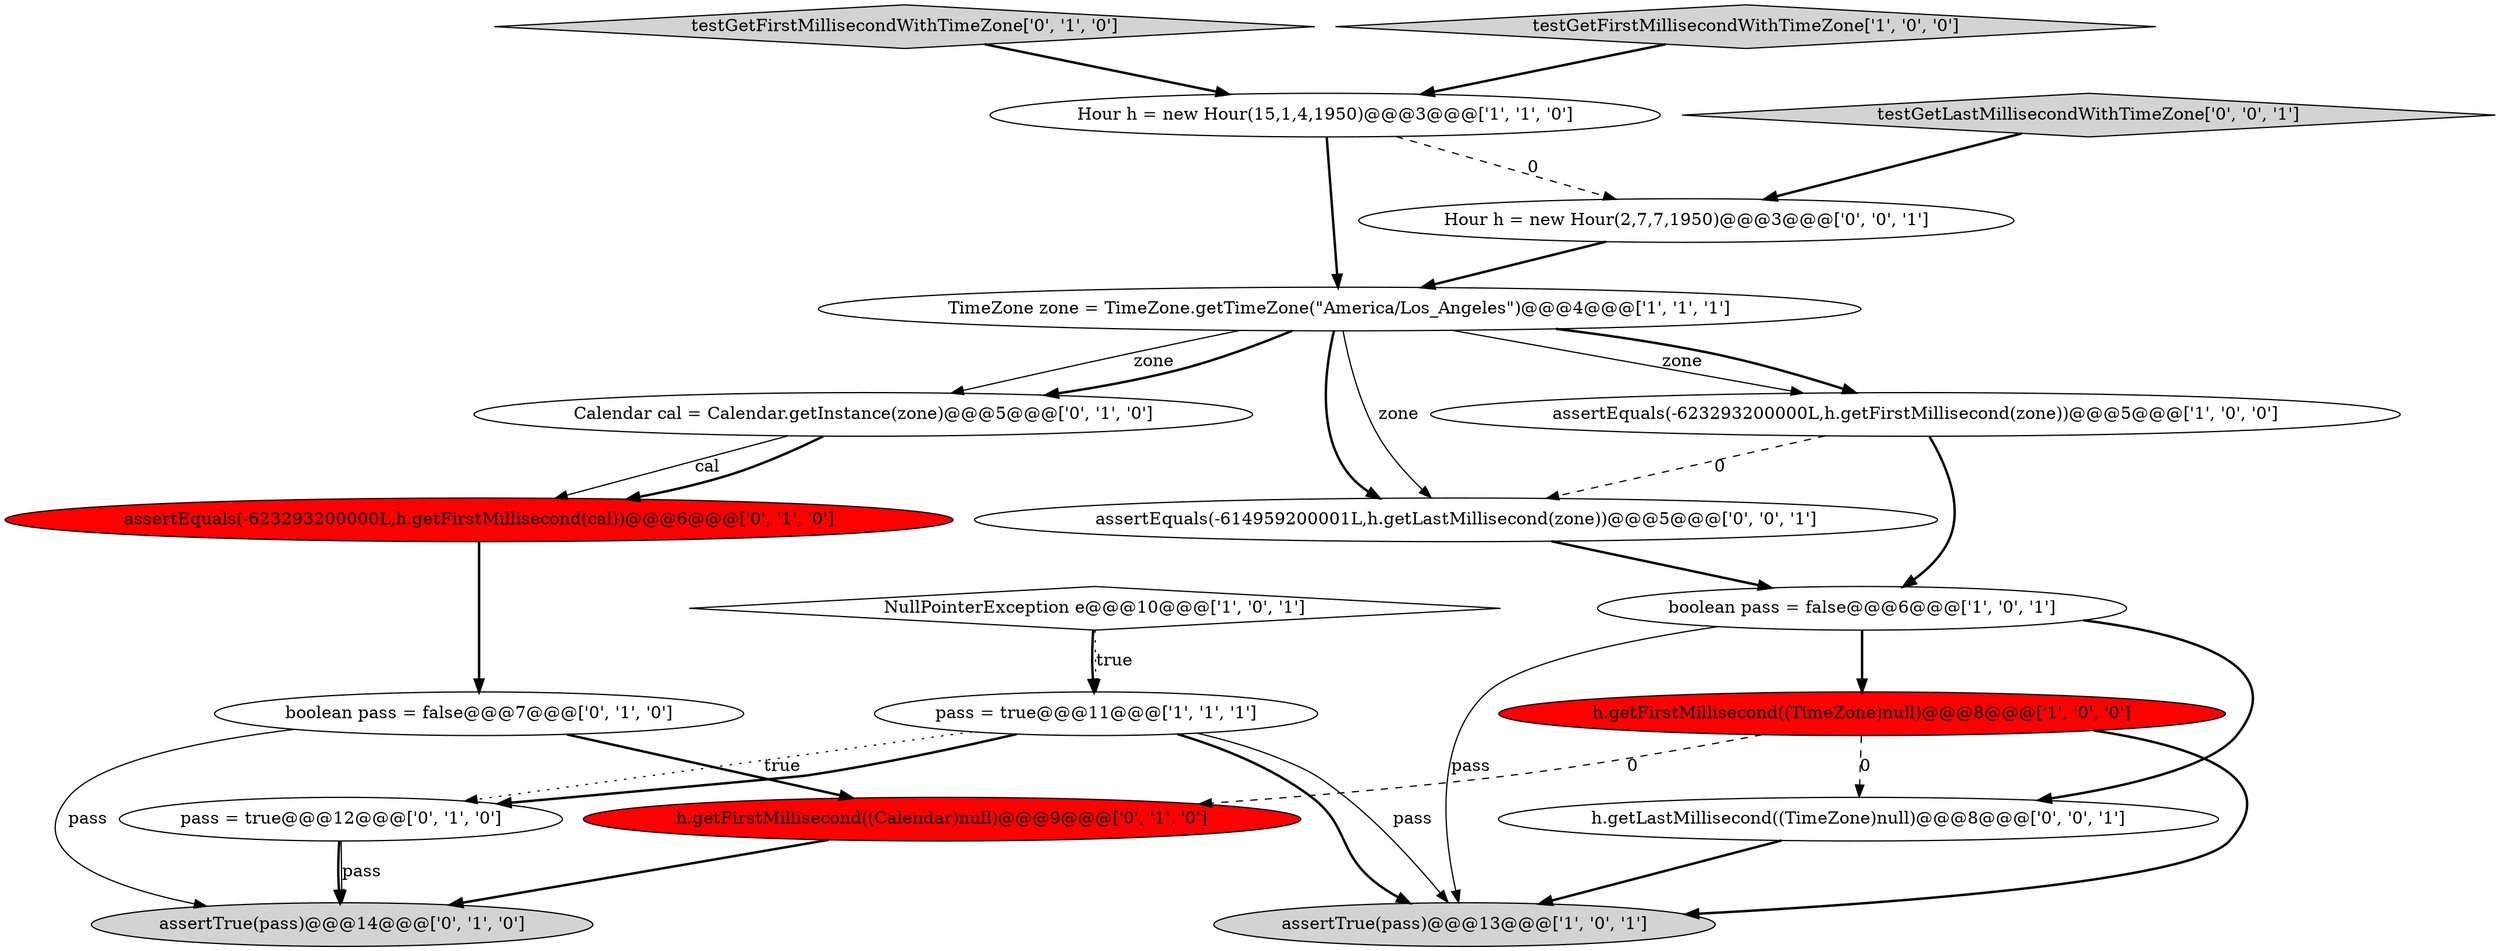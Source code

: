 digraph {
10 [style = filled, label = "pass = true@@@12@@@['0', '1', '0']", fillcolor = white, shape = ellipse image = "AAA0AAABBB2BBB"];
16 [style = filled, label = "h.getLastMillisecond((TimeZone)null)@@@8@@@['0', '0', '1']", fillcolor = white, shape = ellipse image = "AAA0AAABBB3BBB"];
0 [style = filled, label = "pass = true@@@11@@@['1', '1', '1']", fillcolor = white, shape = ellipse image = "AAA0AAABBB1BBB"];
14 [style = filled, label = "testGetFirstMillisecondWithTimeZone['0', '1', '0']", fillcolor = lightgray, shape = diamond image = "AAA0AAABBB2BBB"];
4 [style = filled, label = "testGetFirstMillisecondWithTimeZone['1', '0', '0']", fillcolor = lightgray, shape = diamond image = "AAA0AAABBB1BBB"];
12 [style = filled, label = "Calendar cal = Calendar.getInstance(zone)@@@5@@@['0', '1', '0']", fillcolor = white, shape = ellipse image = "AAA0AAABBB2BBB"];
6 [style = filled, label = "Hour h = new Hour(15,1,4,1950)@@@3@@@['1', '1', '0']", fillcolor = white, shape = ellipse image = "AAA0AAABBB1BBB"];
8 [style = filled, label = "TimeZone zone = TimeZone.getTimeZone(\"America/Los_Angeles\")@@@4@@@['1', '1', '1']", fillcolor = white, shape = ellipse image = "AAA0AAABBB1BBB"];
1 [style = filled, label = "NullPointerException e@@@10@@@['1', '0', '1']", fillcolor = white, shape = diamond image = "AAA0AAABBB1BBB"];
2 [style = filled, label = "assertEquals(-623293200000L,h.getFirstMillisecond(zone))@@@5@@@['1', '0', '0']", fillcolor = white, shape = ellipse image = "AAA0AAABBB1BBB"];
5 [style = filled, label = "h.getFirstMillisecond((TimeZone)null)@@@8@@@['1', '0', '0']", fillcolor = red, shape = ellipse image = "AAA1AAABBB1BBB"];
13 [style = filled, label = "boolean pass = false@@@7@@@['0', '1', '0']", fillcolor = white, shape = ellipse image = "AAA0AAABBB2BBB"];
15 [style = filled, label = "h.getFirstMillisecond((Calendar)null)@@@9@@@['0', '1', '0']", fillcolor = red, shape = ellipse image = "AAA1AAABBB2BBB"];
9 [style = filled, label = "assertEquals(-623293200000L,h.getFirstMillisecond(cal))@@@6@@@['0', '1', '0']", fillcolor = red, shape = ellipse image = "AAA1AAABBB2BBB"];
7 [style = filled, label = "boolean pass = false@@@6@@@['1', '0', '1']", fillcolor = white, shape = ellipse image = "AAA0AAABBB1BBB"];
11 [style = filled, label = "assertTrue(pass)@@@14@@@['0', '1', '0']", fillcolor = lightgray, shape = ellipse image = "AAA0AAABBB2BBB"];
3 [style = filled, label = "assertTrue(pass)@@@13@@@['1', '0', '1']", fillcolor = lightgray, shape = ellipse image = "AAA0AAABBB1BBB"];
19 [style = filled, label = "assertEquals(-614959200001L,h.getLastMillisecond(zone))@@@5@@@['0', '0', '1']", fillcolor = white, shape = ellipse image = "AAA0AAABBB3BBB"];
17 [style = filled, label = "testGetLastMillisecondWithTimeZone['0', '0', '1']", fillcolor = lightgray, shape = diamond image = "AAA0AAABBB3BBB"];
18 [style = filled, label = "Hour h = new Hour(2,7,7,1950)@@@3@@@['0', '0', '1']", fillcolor = white, shape = ellipse image = "AAA0AAABBB3BBB"];
5->3 [style = bold, label=""];
0->3 [style = bold, label=""];
16->3 [style = bold, label=""];
2->19 [style = dashed, label="0"];
12->9 [style = solid, label="cal"];
0->10 [style = dotted, label="true"];
4->6 [style = bold, label=""];
8->19 [style = bold, label=""];
8->2 [style = solid, label="zone"];
1->0 [style = bold, label=""];
8->19 [style = solid, label="zone"];
12->9 [style = bold, label=""];
6->18 [style = dashed, label="0"];
5->16 [style = dashed, label="0"];
7->5 [style = bold, label=""];
0->10 [style = bold, label=""];
15->11 [style = bold, label=""];
8->2 [style = bold, label=""];
0->3 [style = solid, label="pass"];
7->16 [style = bold, label=""];
6->8 [style = bold, label=""];
8->12 [style = solid, label="zone"];
10->11 [style = solid, label="pass"];
18->8 [style = bold, label=""];
13->15 [style = bold, label=""];
1->0 [style = dotted, label="true"];
2->7 [style = bold, label=""];
13->11 [style = solid, label="pass"];
5->15 [style = dashed, label="0"];
7->3 [style = solid, label="pass"];
19->7 [style = bold, label=""];
14->6 [style = bold, label=""];
8->12 [style = bold, label=""];
17->18 [style = bold, label=""];
9->13 [style = bold, label=""];
10->11 [style = bold, label=""];
}
